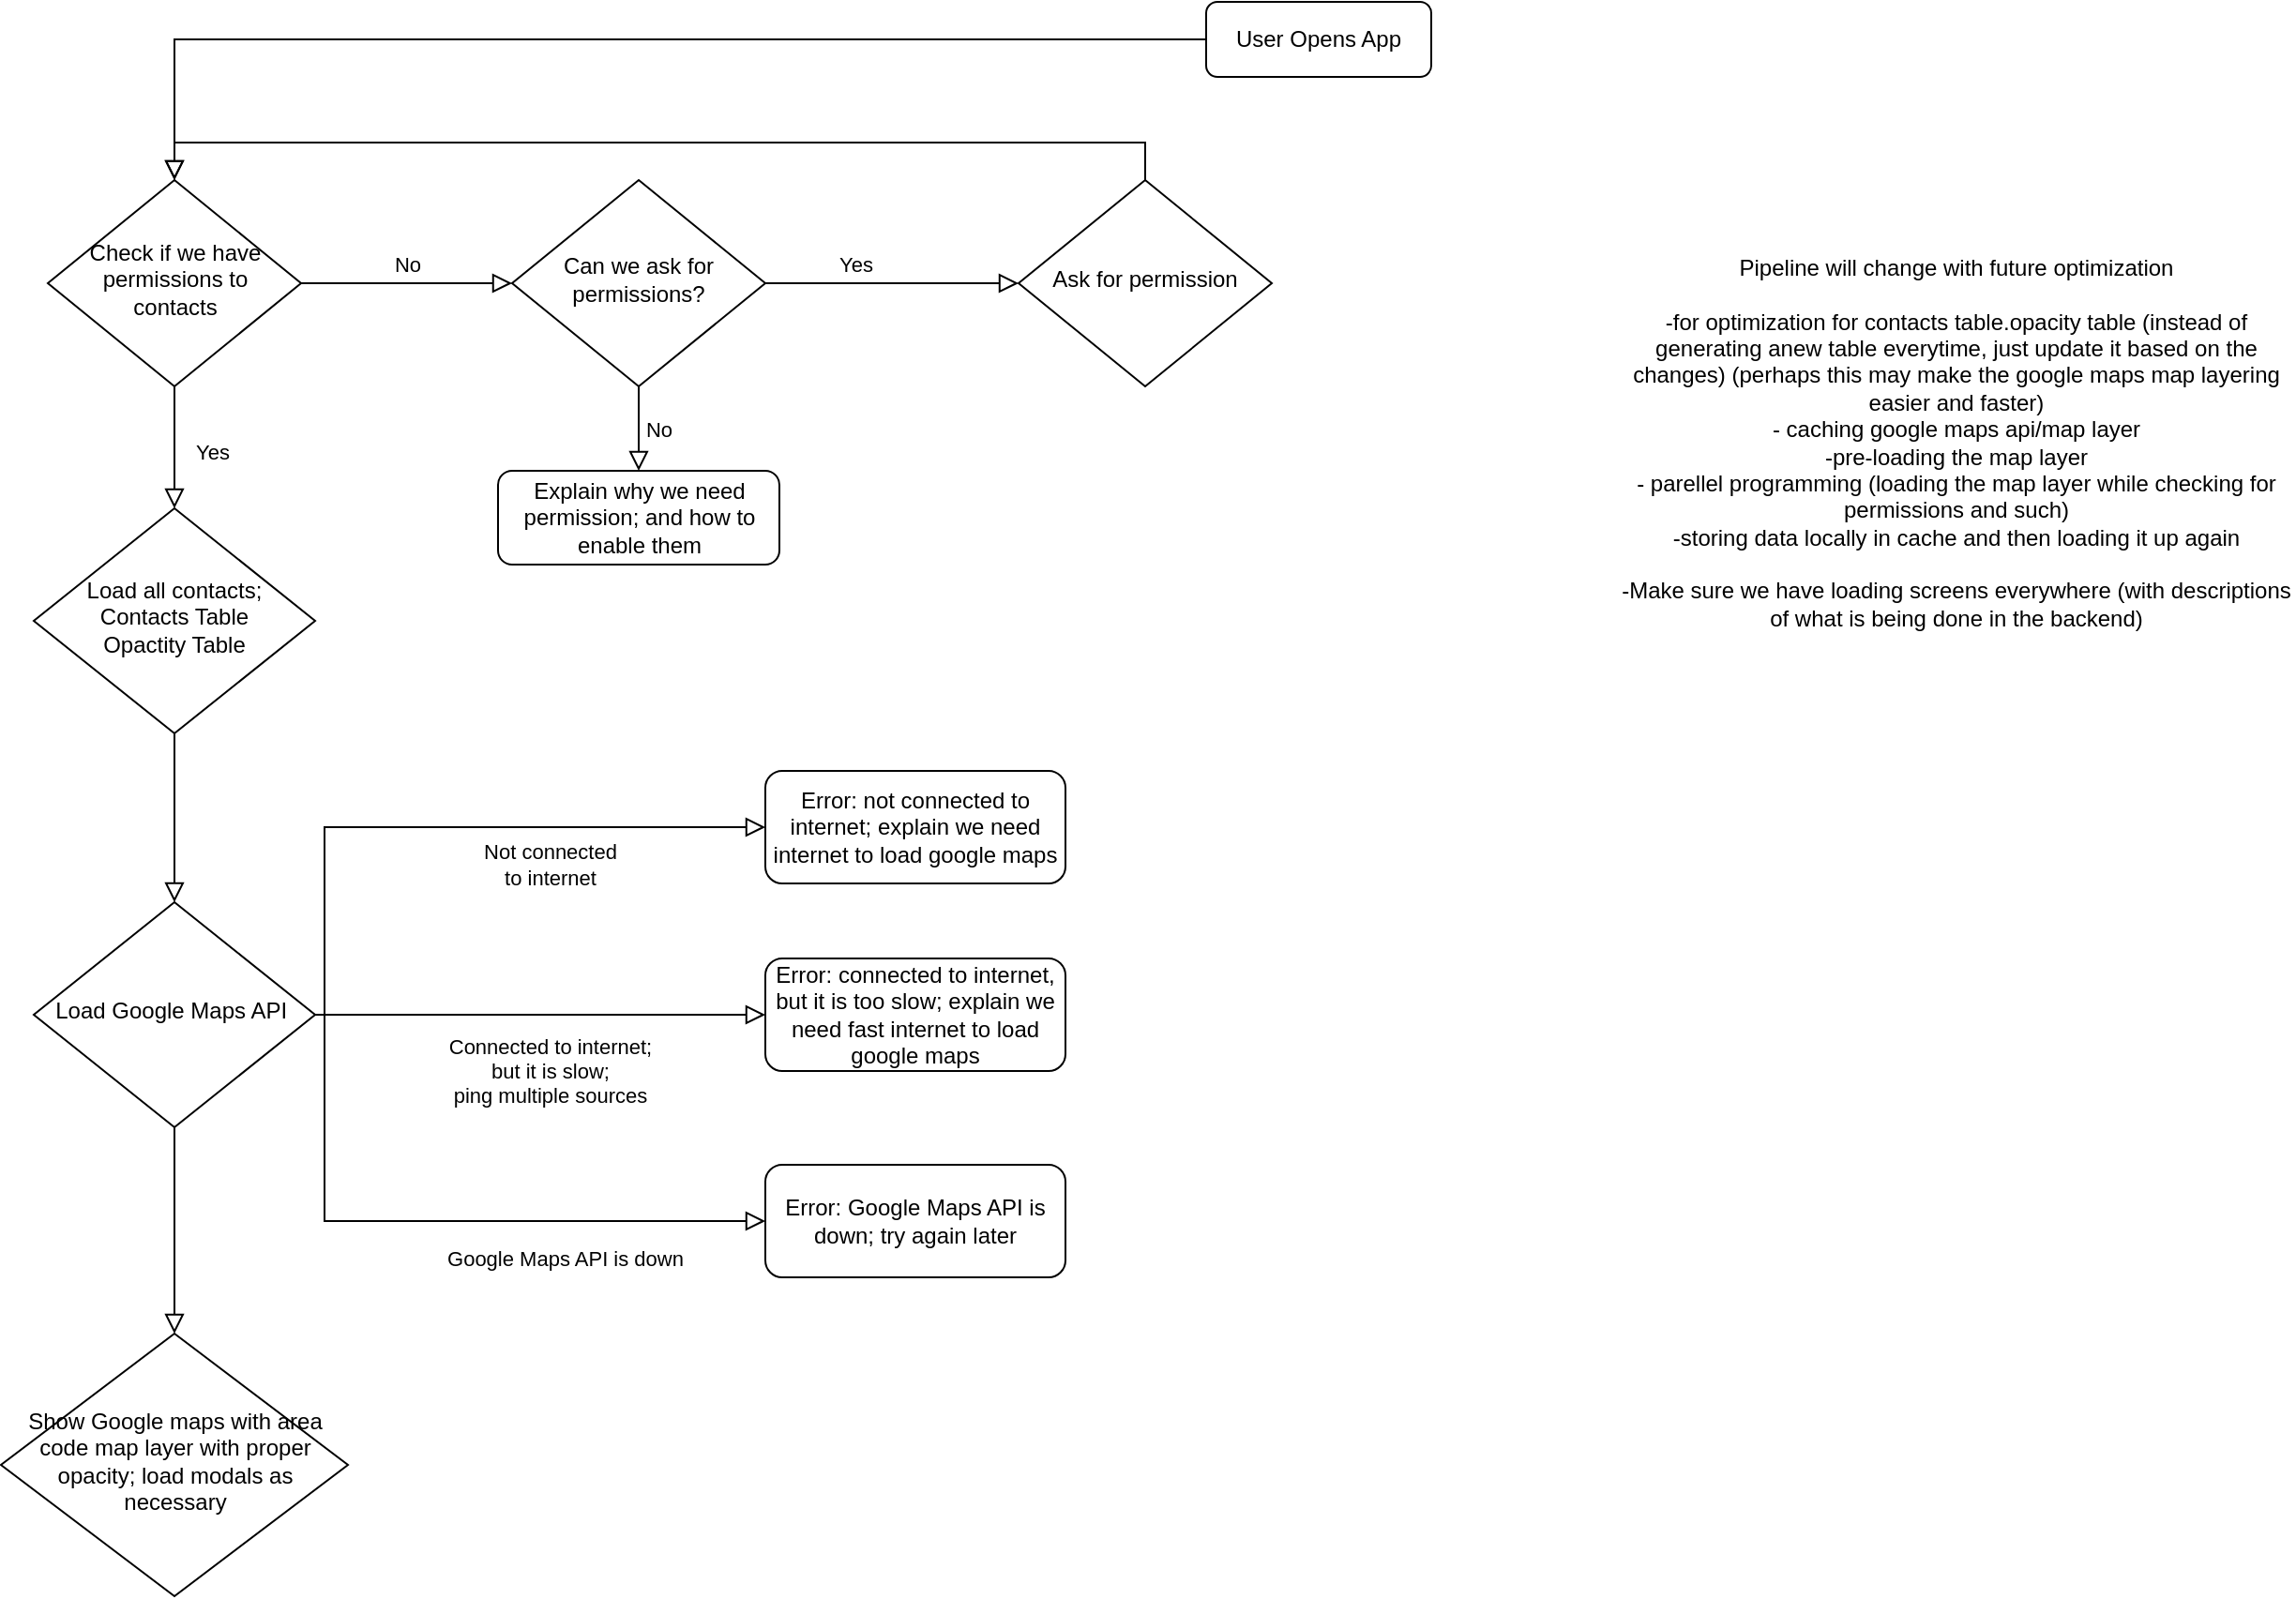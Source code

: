<mxfile version="13.0.3" type="device"><diagram id="C5RBs43oDa-KdzZeNtuy" name="Page-1"><mxGraphModel dx="2062" dy="822" grid="1" gridSize="10" guides="1" tooltips="1" connect="1" arrows="1" fold="1" page="1" pageScale="1" pageWidth="827" pageHeight="1169" math="0" shadow="0"><root><mxCell id="WIyWlLk6GJQsqaUBKTNV-0"/><mxCell id="WIyWlLk6GJQsqaUBKTNV-1" parent="WIyWlLk6GJQsqaUBKTNV-0"/><mxCell id="WIyWlLk6GJQsqaUBKTNV-2" value="" style="rounded=0;html=1;jettySize=auto;orthogonalLoop=1;fontSize=11;endArrow=block;endFill=0;endSize=8;strokeWidth=1;shadow=0;labelBackgroundColor=none;edgeStyle=orthogonalEdgeStyle;" parent="WIyWlLk6GJQsqaUBKTNV-1" source="WIyWlLk6GJQsqaUBKTNV-3" target="WIyWlLk6GJQsqaUBKTNV-6" edge="1"><mxGeometry relative="1" as="geometry"/></mxCell><mxCell id="WIyWlLk6GJQsqaUBKTNV-3" value="User Opens App" style="rounded=1;whiteSpace=wrap;html=1;fontSize=12;glass=0;strokeWidth=1;shadow=0;" parent="WIyWlLk6GJQsqaUBKTNV-1" vertex="1"><mxGeometry x="760" y="10" width="120" height="40" as="geometry"/></mxCell><mxCell id="WIyWlLk6GJQsqaUBKTNV-4" value="Yes" style="rounded=0;html=1;jettySize=auto;orthogonalLoop=1;fontSize=11;endArrow=block;endFill=0;endSize=8;strokeWidth=1;shadow=0;labelBackgroundColor=none;edgeStyle=orthogonalEdgeStyle;" parent="WIyWlLk6GJQsqaUBKTNV-1" source="WIyWlLk6GJQsqaUBKTNV-6" target="WIyWlLk6GJQsqaUBKTNV-10" edge="1"><mxGeometry x="0.077" y="20" relative="1" as="geometry"><mxPoint as="offset"/></mxGeometry></mxCell><mxCell id="WIyWlLk6GJQsqaUBKTNV-5" value="No" style="edgeStyle=orthogonalEdgeStyle;rounded=0;html=1;jettySize=auto;orthogonalLoop=1;fontSize=11;endArrow=block;endFill=0;endSize=8;strokeWidth=1;shadow=0;labelBackgroundColor=none;entryX=0;entryY=0.5;entryDx=0;entryDy=0;" parent="WIyWlLk6GJQsqaUBKTNV-1" source="WIyWlLk6GJQsqaUBKTNV-6" target="_7SZ6R8ygueuSEJFrj7m-14" edge="1"><mxGeometry y="10" relative="1" as="geometry"><mxPoint as="offset"/><mxPoint x="370" y="160" as="targetPoint"/></mxGeometry></mxCell><mxCell id="WIyWlLk6GJQsqaUBKTNV-6" value="Check if we have permissions&amp;nbsp;to contacts" style="rhombus;whiteSpace=wrap;html=1;shadow=0;fontFamily=Helvetica;fontSize=12;align=center;strokeWidth=1;spacing=6;spacingTop=-4;" parent="WIyWlLk6GJQsqaUBKTNV-1" vertex="1"><mxGeometry x="142.5" y="105" width="135" height="110" as="geometry"/></mxCell><mxCell id="WIyWlLk6GJQsqaUBKTNV-8" value="" style="rounded=0;html=1;jettySize=auto;orthogonalLoop=1;fontSize=11;endArrow=block;endFill=0;endSize=8;strokeWidth=1;shadow=0;labelBackgroundColor=none;edgeStyle=orthogonalEdgeStyle;entryX=0.5;entryY=0;entryDx=0;entryDy=0;" parent="WIyWlLk6GJQsqaUBKTNV-1" source="WIyWlLk6GJQsqaUBKTNV-10" target="Pu6-hI6TSjI3brObMcso-15" edge="1"><mxGeometry x="0.333" y="20" relative="1" as="geometry"><mxPoint as="offset"/><mxPoint x="210" y="450" as="targetPoint"/></mxGeometry></mxCell><mxCell id="WIyWlLk6GJQsqaUBKTNV-10" value="Load all contacts;&lt;br&gt;Contacts Table&lt;br&gt;Opactity Table" style="rhombus;whiteSpace=wrap;html=1;shadow=0;fontFamily=Helvetica;fontSize=12;align=center;strokeWidth=1;spacing=6;spacingTop=-4;" parent="WIyWlLk6GJQsqaUBKTNV-1" vertex="1"><mxGeometry x="135" y="280" width="150" height="120" as="geometry"/></mxCell><mxCell id="Pu6-hI6TSjI3brObMcso-3" value="Not connected &lt;br&gt;to&amp;nbsp;internet" style="edgeStyle=orthogonalEdgeStyle;rounded=0;html=1;jettySize=auto;orthogonalLoop=1;fontSize=11;endArrow=block;endFill=0;endSize=8;strokeWidth=1;shadow=0;labelBackgroundColor=none;exitX=1;exitY=0.5;exitDx=0;exitDy=0;" parent="WIyWlLk6GJQsqaUBKTNV-1" source="Pu6-hI6TSjI3brObMcso-15" target="Pu6-hI6TSjI3brObMcso-4" edge="1"><mxGeometry x="0.324" y="-20" relative="1" as="geometry"><mxPoint as="offset"/><mxPoint x="285" y="510" as="sourcePoint"/><Array as="points"><mxPoint x="290" y="550"/><mxPoint x="290" y="450"/></Array></mxGeometry></mxCell><mxCell id="Pu6-hI6TSjI3brObMcso-4" value="Error: not connected to internet; explain we need internet to load google maps" style="rounded=1;whiteSpace=wrap;html=1;fontSize=12;glass=0;strokeWidth=1;shadow=0;" parent="WIyWlLk6GJQsqaUBKTNV-1" vertex="1"><mxGeometry x="525" y="420" width="160" height="60" as="geometry"/></mxCell><mxCell id="Pu6-hI6TSjI3brObMcso-6" value="Connected to internet; &lt;br&gt;but it is slow;&lt;br&gt;ping multiple sources" style="edgeStyle=orthogonalEdgeStyle;rounded=0;html=1;jettySize=auto;orthogonalLoop=1;fontSize=11;endArrow=block;endFill=0;endSize=8;strokeWidth=1;shadow=0;labelBackgroundColor=none;exitX=1;exitY=0.5;exitDx=0;exitDy=0;" parent="WIyWlLk6GJQsqaUBKTNV-1" source="Pu6-hI6TSjI3brObMcso-15" target="Pu6-hI6TSjI3brObMcso-7" edge="1"><mxGeometry x="0.042" y="-30" relative="1" as="geometry"><mxPoint as="offset"/><mxPoint x="285" y="510" as="sourcePoint"/></mxGeometry></mxCell><mxCell id="Pu6-hI6TSjI3brObMcso-7" value="Error: connected to internet, but it is too slow; explain we need fast internet to load google maps" style="rounded=1;whiteSpace=wrap;html=1;fontSize=12;glass=0;strokeWidth=1;shadow=0;" parent="WIyWlLk6GJQsqaUBKTNV-1" vertex="1"><mxGeometry x="525" y="520" width="160" height="60" as="geometry"/></mxCell><mxCell id="Pu6-hI6TSjI3brObMcso-15" value="Load Google Maps API&amp;nbsp;" style="rhombus;whiteSpace=wrap;html=1;shadow=0;fontFamily=Helvetica;fontSize=12;align=center;strokeWidth=1;spacing=6;spacingTop=-4;" parent="WIyWlLk6GJQsqaUBKTNV-1" vertex="1"><mxGeometry x="135" y="490" width="150" height="120" as="geometry"/></mxCell><mxCell id="Pu6-hI6TSjI3brObMcso-16" value="Google Maps API is down" style="edgeStyle=orthogonalEdgeStyle;rounded=0;html=1;jettySize=auto;orthogonalLoop=1;fontSize=11;endArrow=block;endFill=0;endSize=8;strokeWidth=1;shadow=0;labelBackgroundColor=none;" parent="WIyWlLk6GJQsqaUBKTNV-1" source="Pu6-hI6TSjI3brObMcso-15" target="Pu6-hI6TSjI3brObMcso-17" edge="1"><mxGeometry x="0.385" y="-20" relative="1" as="geometry"><mxPoint as="offset"/><mxPoint x="310.0" y="665.0" as="sourcePoint"/><Array as="points"><mxPoint x="290" y="550"/><mxPoint x="290" y="660"/></Array></mxGeometry></mxCell><mxCell id="Pu6-hI6TSjI3brObMcso-17" value="Error: Google Maps API is down; try again later" style="rounded=1;whiteSpace=wrap;html=1;fontSize=12;glass=0;strokeWidth=1;shadow=0;" parent="WIyWlLk6GJQsqaUBKTNV-1" vertex="1"><mxGeometry x="525" y="630" width="160" height="60" as="geometry"/></mxCell><mxCell id="Pu6-hI6TSjI3brObMcso-20" value="" style="rounded=0;html=1;jettySize=auto;orthogonalLoop=1;fontSize=11;endArrow=block;endFill=0;endSize=8;strokeWidth=1;shadow=0;labelBackgroundColor=none;edgeStyle=orthogonalEdgeStyle;entryX=0.5;entryY=0;entryDx=0;entryDy=0;exitX=0.5;exitY=1;exitDx=0;exitDy=0;" parent="WIyWlLk6GJQsqaUBKTNV-1" source="Pu6-hI6TSjI3brObMcso-15" target="Pu6-hI6TSjI3brObMcso-21" edge="1"><mxGeometry x="0.333" y="20" relative="1" as="geometry"><mxPoint as="offset"/><mxPoint x="210" y="760" as="sourcePoint"/><mxPoint x="210" y="780.0" as="targetPoint"/></mxGeometry></mxCell><mxCell id="Pu6-hI6TSjI3brObMcso-21" value="Show Google maps with area code map layer with proper opacity; load modals as necessary" style="rhombus;whiteSpace=wrap;html=1;shadow=0;fontFamily=Helvetica;fontSize=12;align=center;strokeWidth=1;spacing=6;spacingTop=-4;" parent="WIyWlLk6GJQsqaUBKTNV-1" vertex="1"><mxGeometry x="117.5" y="720" width="185" height="140" as="geometry"/></mxCell><mxCell id="_7SZ6R8ygueuSEJFrj7m-14" value="Can we ask for permissions?" style="rhombus;whiteSpace=wrap;html=1;shadow=0;fontFamily=Helvetica;fontSize=12;align=center;strokeWidth=1;spacing=6;spacingTop=-4;" parent="WIyWlLk6GJQsqaUBKTNV-1" vertex="1"><mxGeometry x="390" y="105" width="135" height="110" as="geometry"/></mxCell><mxCell id="_7SZ6R8ygueuSEJFrj7m-15" value="Explain why we need permission; and how to enable them" style="rounded=1;whiteSpace=wrap;html=1;fontSize=12;glass=0;strokeWidth=1;shadow=0;" parent="WIyWlLk6GJQsqaUBKTNV-1" vertex="1"><mxGeometry x="382.5" y="260" width="150" height="50" as="geometry"/></mxCell><mxCell id="_7SZ6R8ygueuSEJFrj7m-18" value="Yes" style="edgeStyle=orthogonalEdgeStyle;rounded=0;html=1;jettySize=auto;orthogonalLoop=1;fontSize=11;endArrow=block;endFill=0;endSize=8;strokeWidth=1;shadow=0;labelBackgroundColor=none;entryX=0;entryY=0.5;entryDx=0;entryDy=0;exitX=1;exitY=0.5;exitDx=0;exitDy=0;verticalAlign=middle;" parent="WIyWlLk6GJQsqaUBKTNV-1" source="_7SZ6R8ygueuSEJFrj7m-14" target="_7SZ6R8ygueuSEJFrj7m-21" edge="1"><mxGeometry x="0.59" y="61" relative="1" as="geometry"><mxPoint x="-60" y="51" as="offset"/><mxPoint x="547.5" y="159.5" as="sourcePoint"/><mxPoint x="660" y="159.5" as="targetPoint"/></mxGeometry></mxCell><mxCell id="_7SZ6R8ygueuSEJFrj7m-21" value="Ask for permission" style="rhombus;whiteSpace=wrap;html=1;shadow=0;fontFamily=Helvetica;fontSize=12;align=center;strokeWidth=1;spacing=6;spacingTop=-4;" parent="WIyWlLk6GJQsqaUBKTNV-1" vertex="1"><mxGeometry x="660" y="105" width="135" height="110" as="geometry"/></mxCell><mxCell id="_7SZ6R8ygueuSEJFrj7m-22" value="" style="edgeStyle=orthogonalEdgeStyle;rounded=0;html=1;jettySize=auto;orthogonalLoop=1;fontSize=11;endArrow=block;endFill=0;endSize=8;strokeWidth=1;shadow=0;labelBackgroundColor=none;exitX=0.5;exitY=0;exitDx=0;exitDy=0;verticalAlign=middle;entryX=0.5;entryY=0;entryDx=0;entryDy=0;" parent="WIyWlLk6GJQsqaUBKTNV-1" source="_7SZ6R8ygueuSEJFrj7m-21" target="WIyWlLk6GJQsqaUBKTNV-6" edge="1"><mxGeometry x="-0.004" y="-15" relative="1" as="geometry"><mxPoint as="offset"/><mxPoint x="550" y="90" as="sourcePoint"/><mxPoint x="180" y="70" as="targetPoint"/></mxGeometry></mxCell><mxCell id="_7SZ6R8ygueuSEJFrj7m-23" value="No" style="edgeStyle=orthogonalEdgeStyle;rounded=0;html=1;jettySize=auto;orthogonalLoop=1;fontSize=11;endArrow=block;endFill=0;endSize=8;strokeWidth=1;shadow=0;labelBackgroundColor=none;entryX=0.5;entryY=0;entryDx=0;entryDy=0;exitX=0.5;exitY=1;exitDx=0;exitDy=0;" parent="WIyWlLk6GJQsqaUBKTNV-1" source="_7SZ6R8ygueuSEJFrj7m-14" target="_7SZ6R8ygueuSEJFrj7m-15" edge="1"><mxGeometry y="10" relative="1" as="geometry"><mxPoint as="offset"/><mxPoint x="287.5" y="170.0" as="sourcePoint"/><mxPoint x="400.0" y="170.0" as="targetPoint"/></mxGeometry></mxCell><mxCell id="_7SZ6R8ygueuSEJFrj7m-24" value="Pipeline will change with future optimization&lt;br&gt;&lt;br&gt;-for optimization for contacts table.opacity table (instead of generating anew table everytime, just update it based on the changes) (perhaps this may make the google maps map layering easier and faster)&lt;br&gt;- caching google maps api/map layer&lt;br&gt;-pre-loading the map layer&lt;br&gt;- parellel programming (loading the map layer while checking for permissions and such)&lt;br&gt;-storing data locally in cache and then loading it up again&lt;br&gt;&lt;br&gt;-Make sure we have loading screens everywhere (with descriptions of what is being done in the backend)" style="text;html=1;strokeColor=none;fillColor=none;align=center;verticalAlign=middle;whiteSpace=wrap;rounded=0;" parent="WIyWlLk6GJQsqaUBKTNV-1" vertex="1"><mxGeometry x="980" y="100" width="360" height="290" as="geometry"/></mxCell></root></mxGraphModel></diagram></mxfile>